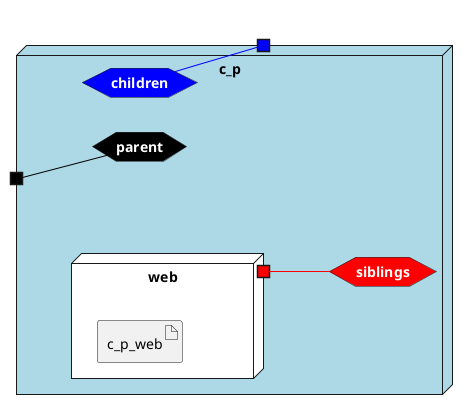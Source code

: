@startuml

left to right direction







node "c_p" #lightblue {


    hexagon parentnet #black [
            <b><color:white>parent</color></b>
    ]
    
    portin " " as parentnetPortIn #black
    parentnetPortIn -[#black]- parentnet
    
    hexagon childrennet #blue [
            <b><color:white>children</color></b>
    ]
    
    portout " " as childrennetPortOut #blue
    childrennet -[#blue]- childrennetPortOut
    
    hexagon siblingsnet #red [
            <b><color:white>siblings</color></b>
    ]
    

node "web" as webService #white {
    portOut " " as webServicesiblingsnet #red
   webServicesiblingsnet -[#red]- siblingsnet
   

    artifact "c_p_web" as c_p_webimage
    
}

}


@enduml
